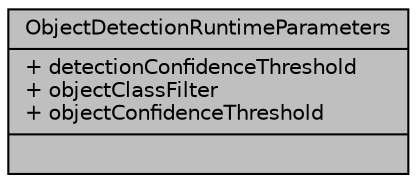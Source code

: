 digraph "ObjectDetectionRuntimeParameters"
{
 // LATEX_PDF_SIZE
  edge [fontname="Helvetica",fontsize="10",labelfontname="Helvetica",labelfontsize="10"];
  node [fontname="Helvetica",fontsize="10",shape=record];
  Node1 [label="{ObjectDetectionRuntimeParameters\n|+ detectionConfidenceThreshold\l+ objectClassFilter\l+ objectConfidenceThreshold\l|}",height=0.2,width=0.4,color="black", fillcolor="grey75", style="filled", fontcolor="black",tooltip="Sets the object detection runtime parameters."];
}
